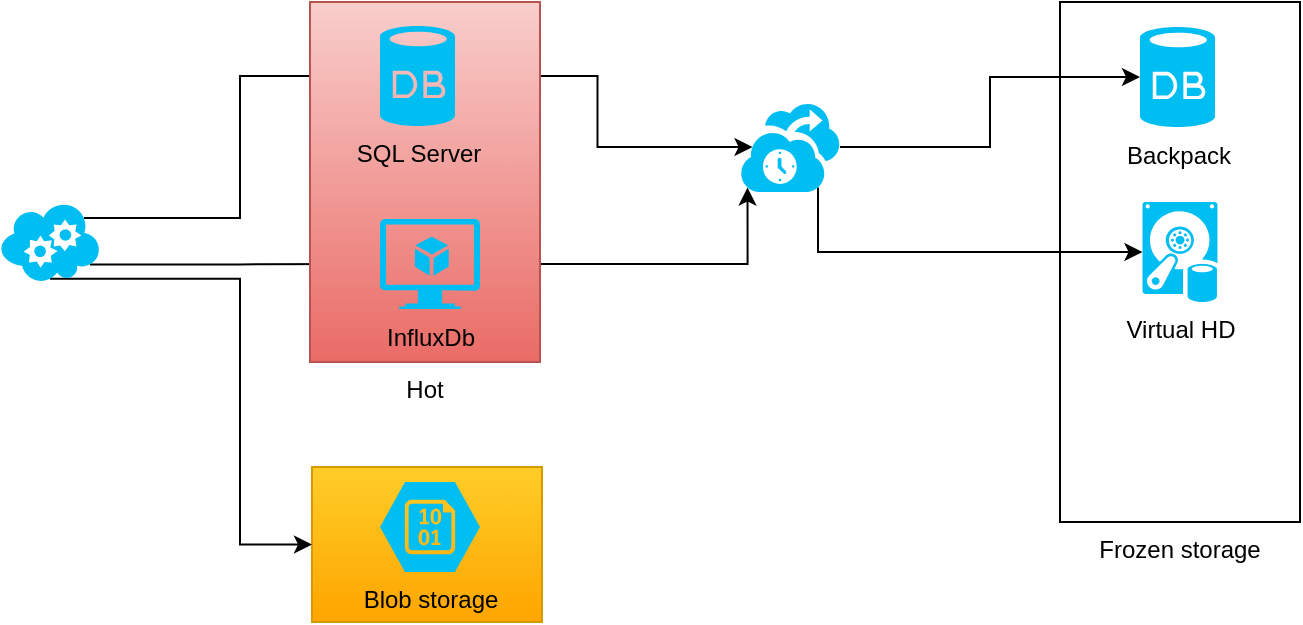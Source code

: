 <mxfile version="12.8.6" type="github">
  <diagram id="-J0KT2BYcmD6b5bWTi_p" name="Page-1">
    <mxGraphModel dx="1382" dy="884" grid="1" gridSize="10" guides="1" tooltips="1" connect="1" arrows="1" fold="1" page="1" pageScale="1" pageWidth="850" pageHeight="1100" math="0" shadow="0">
      <root>
        <mxCell id="0" />
        <mxCell id="1" parent="0" />
        <mxCell id="O5daIoYqZDKL43m7VQ_--5" value="" style="rounded=0;whiteSpace=wrap;html=1;gradientColor=#ffa500;fillColor=#ffcd28;strokeColor=#d79b00;" vertex="1" parent="1">
          <mxGeometry x="196" y="382.5" width="115" height="77.5" as="geometry" />
        </mxCell>
        <mxCell id="H1gSnzTh4Ll-ivpdpBZ--3" value="Frozen storage" style="rounded=0;whiteSpace=wrap;html=1;labelPosition=center;verticalLabelPosition=bottom;align=center;verticalAlign=top;" parent="1" vertex="1">
          <mxGeometry x="570" y="150" width="120" height="260" as="geometry" />
        </mxCell>
        <mxCell id="H1gSnzTh4Ll-ivpdpBZ--5" style="edgeStyle=orthogonalEdgeStyle;rounded=0;orthogonalLoop=1;jettySize=auto;html=1;entryX=0.125;entryY=0.5;entryDx=0;entryDy=0;entryPerimeter=0;" parent="1" source="H1gSnzTh4Ll-ivpdpBZ--1" target="H1gSnzTh4Ll-ivpdpBZ--2" edge="1">
          <mxGeometry relative="1" as="geometry" />
        </mxCell>
        <mxCell id="H1gSnzTh4Ll-ivpdpBZ--6" style="edgeStyle=orthogonalEdgeStyle;rounded=0;orthogonalLoop=1;jettySize=auto;html=1;entryX=0;entryY=0.5;entryDx=0;entryDy=0;entryPerimeter=0;" parent="1" source="H1gSnzTh4Ll-ivpdpBZ--2" target="H1gSnzTh4Ll-ivpdpBZ--4" edge="1">
          <mxGeometry relative="1" as="geometry" />
        </mxCell>
        <mxCell id="H1gSnzTh4Ll-ivpdpBZ--12" style="edgeStyle=orthogonalEdgeStyle;rounded=0;orthogonalLoop=1;jettySize=auto;html=1;exitX=0.78;exitY=0.95;exitDx=0;exitDy=0;exitPerimeter=0;entryX=0;entryY=0.5;entryDx=0;entryDy=0;entryPerimeter=0;" parent="1" source="H1gSnzTh4Ll-ivpdpBZ--2" target="H1gSnzTh4Ll-ivpdpBZ--9" edge="1">
          <mxGeometry relative="1" as="geometry">
            <Array as="points">
              <mxPoint x="449" y="275" />
            </Array>
          </mxGeometry>
        </mxCell>
        <mxCell id="H1gSnzTh4Ll-ivpdpBZ--2" value="" style="verticalLabelPosition=bottom;html=1;verticalAlign=top;align=center;strokeColor=none;fillColor=#00BEF2;shape=mxgraph.azure.backup_service;" parent="1" vertex="1">
          <mxGeometry x="410" y="200" width="50" height="45" as="geometry" />
        </mxCell>
        <mxCell id="H1gSnzTh4Ll-ivpdpBZ--4" value="Backpack" style="verticalLabelPosition=bottom;html=1;verticalAlign=top;align=center;strokeColor=none;fillColor=#00BEF2;shape=mxgraph.azure.database;" parent="1" vertex="1">
          <mxGeometry x="610" y="162.5" width="37.5" height="50" as="geometry" />
        </mxCell>
        <mxCell id="H1gSnzTh4Ll-ivpdpBZ--7" value="Blob storage" style="verticalLabelPosition=bottom;html=1;verticalAlign=top;align=center;strokeColor=none;fillColor=#00BEF2;shape=mxgraph.azure.storage_blob;" parent="1" vertex="1">
          <mxGeometry x="230" y="390" width="50" height="45" as="geometry" />
        </mxCell>
        <mxCell id="O5daIoYqZDKL43m7VQ_--1" style="edgeStyle=orthogonalEdgeStyle;rounded=0;orthogonalLoop=1;jettySize=auto;html=1;exitX=0.84;exitY=0.2;exitDx=0;exitDy=0;exitPerimeter=0;entryX=0;entryY=0.5;entryDx=0;entryDy=0;entryPerimeter=0;" edge="1" parent="1" source="H1gSnzTh4Ll-ivpdpBZ--8" target="H1gSnzTh4Ll-ivpdpBZ--1">
          <mxGeometry relative="1" as="geometry" />
        </mxCell>
        <mxCell id="O5daIoYqZDKL43m7VQ_--2" style="edgeStyle=orthogonalEdgeStyle;rounded=0;orthogonalLoop=1;jettySize=auto;html=1;exitX=0.9;exitY=0.78;exitDx=0;exitDy=0;exitPerimeter=0;entryX=0;entryY=0.5;entryDx=0;entryDy=0;entryPerimeter=0;" edge="1" parent="1" source="H1gSnzTh4Ll-ivpdpBZ--8" target="H1gSnzTh4Ll-ivpdpBZ--10">
          <mxGeometry relative="1" as="geometry" />
        </mxCell>
        <mxCell id="O5daIoYqZDKL43m7VQ_--6" style="edgeStyle=orthogonalEdgeStyle;rounded=0;orthogonalLoop=1;jettySize=auto;html=1;exitX=0.5;exitY=0.96;exitDx=0;exitDy=0;exitPerimeter=0;entryX=0;entryY=0.5;entryDx=0;entryDy=0;fontColor=#000000;" edge="1" parent="1" source="H1gSnzTh4Ll-ivpdpBZ--8" target="O5daIoYqZDKL43m7VQ_--5">
          <mxGeometry relative="1" as="geometry">
            <Array as="points">
              <mxPoint x="160" y="288" />
              <mxPoint x="160" y="421" />
            </Array>
          </mxGeometry>
        </mxCell>
        <mxCell id="H1gSnzTh4Ll-ivpdpBZ--8" value="" style="verticalLabelPosition=bottom;html=1;verticalAlign=top;align=center;strokeColor=none;fillColor=#00BEF2;shape=mxgraph.azure.cloud_service;" parent="1" vertex="1">
          <mxGeometry x="40" y="250" width="50" height="40" as="geometry" />
        </mxCell>
        <mxCell id="H1gSnzTh4Ll-ivpdpBZ--9" value="Virtual HD" style="verticalLabelPosition=bottom;html=1;verticalAlign=top;align=center;strokeColor=none;fillColor=#00BEF2;shape=mxgraph.azure.vhd_data_disk;pointerEvents=1;" parent="1" vertex="1">
          <mxGeometry x="611.25" y="250" width="37.5" height="50" as="geometry" />
        </mxCell>
        <mxCell id="H1gSnzTh4Ll-ivpdpBZ--11" style="edgeStyle=orthogonalEdgeStyle;rounded=0;orthogonalLoop=1;jettySize=auto;html=1;entryX=0.075;entryY=0.95;entryDx=0;entryDy=0;entryPerimeter=0;" parent="1" source="H1gSnzTh4Ll-ivpdpBZ--10" target="H1gSnzTh4Ll-ivpdpBZ--2" edge="1">
          <mxGeometry relative="1" as="geometry" />
        </mxCell>
        <mxCell id="O5daIoYqZDKL43m7VQ_--4" value="" style="group;fontColor=#000000;" vertex="1" connectable="0" parent="1">
          <mxGeometry x="195" y="250" width="115" height="80" as="geometry" />
        </mxCell>
        <mxCell id="O5daIoYqZDKL43m7VQ_--3" value="Hot" style="rounded=0;whiteSpace=wrap;html=1;fillColor=#f8cecc;strokeColor=#b85450;labelPosition=center;verticalLabelPosition=bottom;align=center;verticalAlign=top;gradientColor=#ea6b66;fontColor=#000000;" vertex="1" parent="O5daIoYqZDKL43m7VQ_--4">
          <mxGeometry y="-100" width="115" height="180" as="geometry" />
        </mxCell>
        <mxCell id="H1gSnzTh4Ll-ivpdpBZ--10" value="&lt;font&gt;InfluxDb&lt;/font&gt;" style="verticalLabelPosition=bottom;html=1;verticalAlign=top;align=center;strokeColor=none;fillColor=#00BEF2;shape=mxgraph.azure.virtual_machine_feature;pointerEvents=1;fontColor=#000000;" parent="O5daIoYqZDKL43m7VQ_--4" vertex="1">
          <mxGeometry x="35" y="8.5" width="50" height="45" as="geometry" />
        </mxCell>
        <mxCell id="H1gSnzTh4Ll-ivpdpBZ--1" value="SQL Server" style="verticalLabelPosition=bottom;html=1;verticalAlign=top;align=center;strokeColor=none;fillColor=#00BEF2;shape=mxgraph.azure.database;fontColor=#000000;" parent="1" vertex="1">
          <mxGeometry x="230" y="162" width="37.5" height="50" as="geometry" />
        </mxCell>
      </root>
    </mxGraphModel>
  </diagram>
</mxfile>
